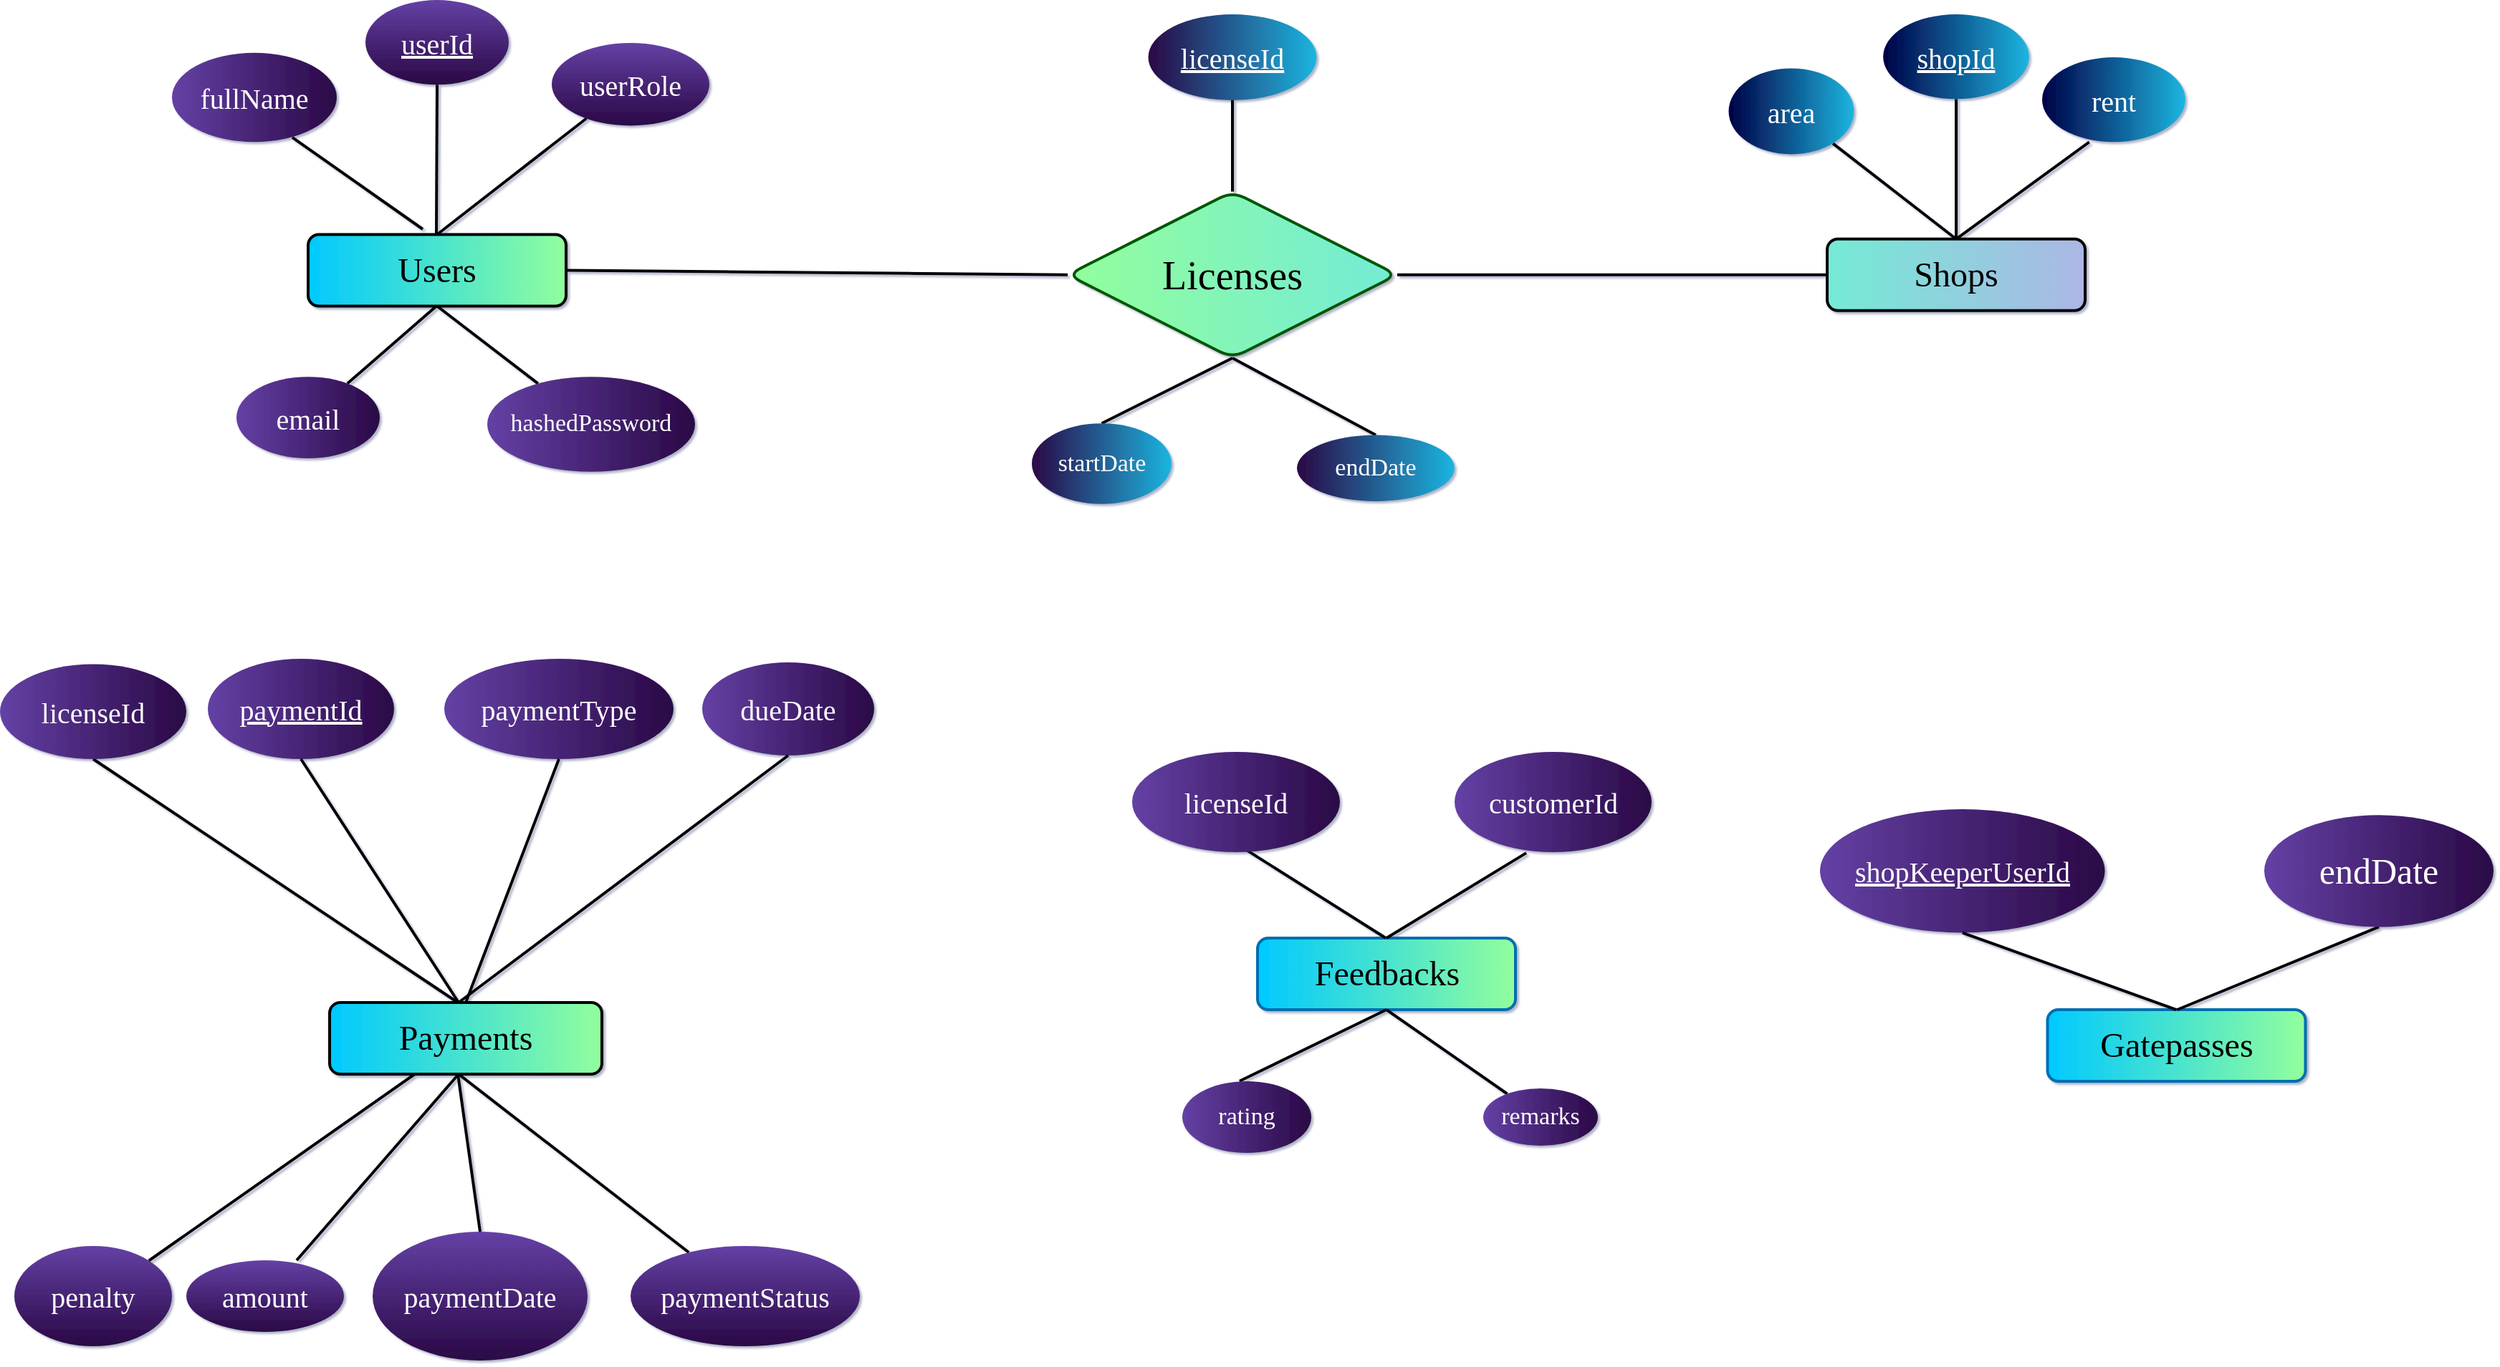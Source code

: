 <mxfile version="15.4.0" type="device"><diagram id="R2lEEEUBdFMjLlhIrx00" name="Page-1"><mxGraphModel dx="2370" dy="3345" grid="1" gridSize="10" guides="1" tooltips="1" connect="1" arrows="1" fold="1" page="0" pageScale="1" pageWidth="850" pageHeight="1100" math="0" shadow="1" extFonts="Permanent Marker^https://fonts.googleapis.com/css?family=Permanent+Marker"><root><mxCell id="0"/><mxCell id="1" parent="0"/><mxCell id="ddtKpzPR-oG_0dO7haKn-1" value="Users" style="rounded=1;glass=0;shadow=0;sketch=0;strokeWidth=2;fillColor=#00C9FF;strokeColor=default;fontFamily=Tex Gyre Pagella Math;fontStyle=0;fontSize=24;whiteSpace=wrap;html=1;labelBackgroundColor=none;labelBorderColor=none;gradientDirection=east;gradientColor=#92FE9D;" parent="1" vertex="1"><mxGeometry x="295" y="-1666.25" width="180" height="50" as="geometry"/></mxCell><mxCell id="ddtKpzPR-oG_0dO7haKn-2" value="" style="endArrow=none;rounded=0;fontFamily=Tex Gyre Pagella Math;fontSize=20;spacing=2;fontStyle=0;html=1;labelBackgroundColor=none;labelBorderColor=none;entryX=0.73;entryY=0.948;entryDx=0;entryDy=0;entryPerimeter=0;strokeWidth=2;" parent="1" target="ddtKpzPR-oG_0dO7haKn-11" edge="1"><mxGeometry width="50" height="50" relative="1" as="geometry"><mxPoint x="375" y="-1670" as="sourcePoint"/><mxPoint x="245" y="-1740" as="targetPoint"/><Array as="points"/></mxGeometry></mxCell><mxCell id="ddtKpzPR-oG_0dO7haKn-5" value="" style="endArrow=none;rounded=0;fontFamily=Tex Gyre Pagella Math;fontSize=20;fontStyle=0;html=1;labelBackgroundColor=none;labelBorderColor=none;strokeWidth=2;" parent="1" target="ddtKpzPR-oG_0dO7haKn-14" edge="1"><mxGeometry width="50" height="50" relative="1" as="geometry"><mxPoint x="385" y="-1666.25" as="sourcePoint"/><mxPoint x="485" y="-1716.25" as="targetPoint"/></mxGeometry></mxCell><mxCell id="ddtKpzPR-oG_0dO7haKn-6" value="" style="endArrow=none;rounded=0;fontFamily=Tex Gyre Pagella Math;fontSize=20;fontStyle=0;html=1;labelBackgroundColor=none;labelBorderColor=none;entryX=0.5;entryY=1;entryDx=0;entryDy=0;strokeWidth=2;" parent="1" target="JRqDKatgPfV9kroOnKWG-1" edge="1"><mxGeometry width="50" height="50" relative="1" as="geometry"><mxPoint x="384.5" y="-1666.25" as="sourcePoint"/><mxPoint x="384.5" y="-1756.25" as="targetPoint"/></mxGeometry></mxCell><mxCell id="ddtKpzPR-oG_0dO7haKn-8" value="" style="endArrow=none;rounded=0;fontFamily=Tex Gyre Pagella Math;fontSize=20;fontStyle=0;html=1;labelBackgroundColor=none;labelBorderColor=none;strokeWidth=2;" parent="1" target="ddtKpzPR-oG_0dO7haKn-16" edge="1"><mxGeometry width="50" height="50" relative="1" as="geometry"><mxPoint x="385" y="-1616.25" as="sourcePoint"/><mxPoint x="485" y="-1576.25" as="targetPoint"/></mxGeometry></mxCell><mxCell id="ddtKpzPR-oG_0dO7haKn-11" value="fullName" style="ellipse;rounded=0;shadow=0;glass=0;sketch=0;fontFamily=Tex Gyre Pagella Math;fontSize=20;strokeWidth=2;fillColor=#6441A5;fontColor=#FFFFFF;strokeColor=none;fontStyle=0;whiteSpace=wrap;html=1;labelBackgroundColor=none;labelBorderColor=none;gradientDirection=east;gradientColor=#2a0845;" parent="1" vertex="1"><mxGeometry x="200" y="-1793.14" width="115" height="62.3" as="geometry"/></mxCell><mxCell id="ddtKpzPR-oG_0dO7haKn-14" value="userRole" style="ellipse;rounded=0;shadow=0;glass=0;sketch=0;fontFamily=Tex Gyre Pagella Math;fontSize=20;strokeWidth=2;fillColor=#6441A5;fontColor=#FFFFFF;strokeColor=none;fontStyle=0;whiteSpace=wrap;html=1;labelBackgroundColor=none;labelBorderColor=none;gradientColor=#2a0845;" parent="1" vertex="1"><mxGeometry x="465" y="-1800" width="110" height="57.71" as="geometry"/></mxCell><mxCell id="ddtKpzPR-oG_0dO7haKn-16" value="hashedPassword" style="ellipse;rounded=0;shadow=0;glass=0;sketch=0;fontFamily=Tex Gyre Pagella Math;fontSize=17;strokeWidth=2;fillColor=#6441A5;fontColor=#FFFFFF;strokeColor=none;fontStyle=0;whiteSpace=wrap;html=1;labelBackgroundColor=none;labelBorderColor=none;gradientDirection=east;gradientColor=#2a0845;" parent="1" vertex="1"><mxGeometry x="420" y="-1566.87" width="145" height="66.25" as="geometry"/></mxCell><mxCell id="ddtKpzPR-oG_0dO7haKn-17" value="Shops" style="rounded=1;whiteSpace=wrap;html=1;glass=0;shadow=0;sketch=0;strokeWidth=2;fillColor=#74ebd5;strokeColor=default;fontColor=#000000;fontFamily=Tex Gyre Pagella Math;fontStyle=0;fontSize=24;gradientDirection=east;gradientColor=#ACB6E5;" parent="1" vertex="1"><mxGeometry x="1355" y="-1663.12" width="180" height="50" as="geometry"/></mxCell><mxCell id="ddtKpzPR-oG_0dO7haKn-33" value="" style="endArrow=none;html=1;rounded=0;fontFamily=Tex Gyre Pagella Math;fontSize=15;strokeWidth=2;entryX=0;entryY=0.5;entryDx=0;entryDy=0;fontStyle=0;exitX=1;exitY=0.5;exitDx=0;exitDy=0;" parent="1" source="ddtKpzPR-oG_0dO7haKn-107" target="ddtKpzPR-oG_0dO7haKn-17" edge="1"><mxGeometry width="50" height="50" relative="1" as="geometry"><mxPoint x="1085" y="-1641.25" as="sourcePoint"/><mxPoint x="1037.5" y="-1641.75" as="targetPoint"/></mxGeometry></mxCell><mxCell id="ddtKpzPR-oG_0dO7haKn-34" value="" style="endArrow=none;html=1;rounded=0;fontFamily=Tex Gyre Pagella Math;fontSize=15;strokeWidth=2;fontStyle=0;entryX=0;entryY=0.5;entryDx=0;entryDy=0;exitX=1;exitY=0.5;exitDx=0;exitDy=0;shadow=0;sketch=0;" parent="1" source="ddtKpzPR-oG_0dO7haKn-1" target="ddtKpzPR-oG_0dO7haKn-107" edge="1"><mxGeometry width="50" height="50" relative="1" as="geometry"><mxPoint x="655" y="-1646.25" as="sourcePoint"/><mxPoint x="785" y="-1646.25" as="targetPoint"/></mxGeometry></mxCell><mxCell id="ddtKpzPR-oG_0dO7haKn-56" value="Gatepasses" style="rounded=1;whiteSpace=wrap;html=1;glass=0;shadow=0;sketch=0;strokeWidth=2;fillColor=#00C9FF;strokeColor=#006EAF;fontColor=#000000;fontFamily=Tex Gyre Pagella Math;fontStyle=0;fontSize=24;gradientDirection=east;gradientColor=#92FE9D;" parent="1" vertex="1"><mxGeometry x="1508.75" y="-1124.99" width="180" height="50" as="geometry"/></mxCell><mxCell id="ddtKpzPR-oG_0dO7haKn-69" value="" style="endArrow=none;html=1;rounded=0;fontFamily=Tex Gyre Pagella Math;fontSize=20;entryX=0.5;entryY=1;entryDx=0;entryDy=0;fontStyle=0;strokeWidth=2;" parent="1" target="JRqDKatgPfV9kroOnKWG-15" edge="1"><mxGeometry width="50" height="50" relative="1" as="geometry"><mxPoint x="1599.25" y="-1124.99" as="sourcePoint"/><mxPoint x="1683.75" y="-1178.74" as="targetPoint"/></mxGeometry></mxCell><mxCell id="ddtKpzPR-oG_0dO7haKn-75" value="Payments" style="rounded=1;whiteSpace=wrap;html=1;glass=0;shadow=0;sketch=0;strokeWidth=2;fillColor=#00C9FF;strokeColor=default;fontColor=#000000;fontFamily=Tex Gyre Pagella Math;fontStyle=0;fontSize=24;gradientDirection=east;gradientColor=#92FE9D;" parent="1" vertex="1"><mxGeometry x="310" y="-1130" width="190" height="50" as="geometry"/></mxCell><mxCell id="ddtKpzPR-oG_0dO7haKn-107" value="&lt;font style=&quot;font-size: 28px&quot;&gt;Licenses&lt;/font&gt;" style="shape=rhombus;perimeter=rhombusPerimeter;whiteSpace=wrap;html=1;align=center;rounded=1;shadow=0;glass=0;sketch=0;fontFamily=Tex Gyre Pagella Math;fontSize=24;strokeWidth=2;fillColor=#92FE9D;fontColor=#000000;strokeColor=#005700;fontStyle=0;gradientDirection=east;gradientColor=#74EBD5;" parent="1" vertex="1"><mxGeometry x="825" y="-1696.25" width="230" height="116.25" as="geometry"/></mxCell><mxCell id="JRqDKatgPfV9kroOnKWG-1" value="userId" style="ellipse;rounded=0;shadow=0;glass=0;sketch=0;fontFamily=Tex Gyre Pagella Math;fontSize=20;strokeWidth=2;fillColor=#6441A5;fontColor=#FFFFFF;strokeColor=none;fontStyle=4;whiteSpace=wrap;html=1;labelBackgroundColor=none;labelBorderColor=none;horizontal=1;verticalAlign=middle;gradientColor=#2a0845;" parent="1" vertex="1"><mxGeometry x="335" y="-1830" width="100" height="59.16" as="geometry"/></mxCell><mxCell id="JRqDKatgPfV9kroOnKWG-11" value="" style="endArrow=none;html=1;rounded=0;fontFamily=Tex Gyre Pagella Math;fontSize=20;fontStyle=0;strokeWidth=2;" parent="1" source="JRqDKatgPfV9kroOnKWG-12" edge="1"><mxGeometry width="50" height="50" relative="1" as="geometry"><mxPoint x="384.5" y="-1526.25" as="sourcePoint"/><mxPoint x="384.5" y="-1616.25" as="targetPoint"/></mxGeometry></mxCell><mxCell id="JRqDKatgPfV9kroOnKWG-12" value="email" style="ellipse;whiteSpace=wrap;html=1;rounded=0;shadow=0;glass=0;sketch=0;fontFamily=Tex Gyre Pagella Math;fontSize=20;strokeWidth=2;fillColor=#6441A5;fontColor=#FFFFFF;strokeColor=none;fontStyle=0;gradientDirection=east;gradientColor=#2a0845;" parent="1" vertex="1"><mxGeometry x="245" y="-1566.87" width="100" height="56.87" as="geometry"/></mxCell><mxCell id="JRqDKatgPfV9kroOnKWG-13" value="shopKeeperUserId" style="ellipse;rounded=0;shadow=0;glass=0;sketch=0;fontFamily=Tex Gyre Pagella Math;fontSize=20;strokeWidth=2;fillColor=#6441A5;fontColor=#FFFFFF;strokeColor=none;fontStyle=4;whiteSpace=wrap;html=1;labelBackgroundColor=none;labelBorderColor=none;horizontal=1;verticalAlign=middle;gradientDirection=east;gradientColor=#2A0845;" parent="1" vertex="1"><mxGeometry x="1350" y="-1264.99" width="198.75" height="86.25" as="geometry"/></mxCell><mxCell id="JRqDKatgPfV9kroOnKWG-14" value="" style="endArrow=none;html=1;rounded=0;fontFamily=Tex Gyre Pagella Math;fontSize=20;spacing=2;entryX=0.5;entryY=1;entryDx=0;entryDy=0;fontStyle=0;strokeWidth=2;" parent="1" target="JRqDKatgPfV9kroOnKWG-13" edge="1"><mxGeometry width="50" height="50" relative="1" as="geometry"><mxPoint x="1598.75" y="-1124.99" as="sourcePoint"/><mxPoint x="1513.75" y="-1178.74" as="targetPoint"/><Array as="points"/></mxGeometry></mxCell><mxCell id="JRqDKatgPfV9kroOnKWG-15" value="endDate" style="ellipse;whiteSpace=wrap;html=1;rounded=0;shadow=0;glass=0;sketch=0;fontFamily=Tex Gyre Pagella Math;fontSize=25;strokeWidth=2;fillColor=#6441A5;fontColor=#FFFFFF;strokeColor=none;fontStyle=0;gradientDirection=east;gradientColor=#2A0845;" parent="1" vertex="1"><mxGeometry x="1660" y="-1260.93" width="160" height="78.14" as="geometry"/></mxCell><mxCell id="X56NGEIsyvfmD1xXf4x2-7" value="dueDate" style="ellipse;whiteSpace=wrap;html=1;rounded=0;shadow=0;glass=0;sketch=0;fontFamily=Tex Gyre Pagella Math;fontSize=20;strokeWidth=2;fillColor=#6441A5;fontColor=#FFFFFF;strokeColor=none;fontStyle=0;gradientDirection=east;gradientColor=#2A0845;" parent="1" vertex="1"><mxGeometry x="570" y="-1367.5" width="120" height="65" as="geometry"/></mxCell><mxCell id="X56NGEIsyvfmD1xXf4x2-8" value="" style="endArrow=none;html=1;rounded=0;fontFamily=Tex Gyre Pagella Math;fontSize=20;fontStyle=0;entryX=0.5;entryY=1;entryDx=0;entryDy=0;strokeWidth=2;" parent="1" target="X56NGEIsyvfmD1xXf4x2-7" edge="1"><mxGeometry width="50" height="50" relative="1" as="geometry"><mxPoint x="400" y="-1130" as="sourcePoint"/><mxPoint x="500" y="-1180" as="targetPoint"/></mxGeometry></mxCell><mxCell id="X56NGEIsyvfmD1xXf4x2-10" value="" style="endArrow=none;html=1;rounded=0;fontFamily=Tex Gyre Pagella Math;fontSize=20;fontStyle=0;entryX=0.5;entryY=1;entryDx=0;entryDy=0;strokeWidth=2;" parent="1" target="X56NGEIsyvfmD1xXf4x2-57" edge="1"><mxGeometry width="50" height="50" relative="1" as="geometry"><mxPoint x="399.5" y="-1130" as="sourcePoint"/><mxPoint x="400" y="-1190" as="targetPoint"/></mxGeometry></mxCell><mxCell id="X56NGEIsyvfmD1xXf4x2-11" value="paymentId" style="ellipse;whiteSpace=wrap;html=1;rounded=0;shadow=0;glass=0;sketch=0;fontFamily=Tex Gyre Pagella Math;fontSize=20;strokeWidth=2;fillColor=#6441A5;fontColor=#FFFFFF;strokeColor=none;fontStyle=4;gradientDirection=east;gradientColor=#2A0845;" parent="1" vertex="1"><mxGeometry x="225" y="-1370" width="130" height="70" as="geometry"/></mxCell><mxCell id="X56NGEIsyvfmD1xXf4x2-13" value="" style="endArrow=none;html=1;rounded=0;fontFamily=Tex Gyre Pagella Math;fontSize=20;spacing=2;fontStyle=0;entryX=0.5;entryY=1;entryDx=0;entryDy=0;strokeWidth=2;" parent="1" target="X56NGEIsyvfmD1xXf4x2-11" edge="1"><mxGeometry width="50" height="50" relative="1" as="geometry"><mxPoint x="400" y="-1130" as="sourcePoint"/><mxPoint x="300" y="-1180" as="targetPoint"/><Array as="points"/></mxGeometry></mxCell><mxCell id="ddtKpzPR-oG_0dO7haKn-79" value="" style="endArrow=none;html=1;rounded=0;fontFamily=Tex Gyre Pagella Math;fontSize=20;spacing=2;fontStyle=0;entryX=0.7;entryY=0;entryDx=0;entryDy=0;entryPerimeter=0;strokeWidth=2;" parent="1" target="ddtKpzPR-oG_0dO7haKn-84" edge="1"><mxGeometry width="50" height="50" relative="1" as="geometry"><mxPoint x="400" y="-1080" as="sourcePoint"/><mxPoint x="300" y="-1040" as="targetPoint"/><Array as="points"/></mxGeometry></mxCell><mxCell id="ddtKpzPR-oG_0dO7haKn-80" value="" style="endArrow=none;html=1;rounded=0;fontFamily=Tex Gyre Pagella Math;fontSize=20;fontStyle=0;strokeWidth=2;" parent="1" target="ddtKpzPR-oG_0dO7haKn-87" edge="1"><mxGeometry width="50" height="50" relative="1" as="geometry"><mxPoint x="400" y="-1080" as="sourcePoint"/><mxPoint x="505" y="-1040" as="targetPoint"/></mxGeometry></mxCell><mxCell id="ddtKpzPR-oG_0dO7haKn-84" value="amount" style="ellipse;whiteSpace=wrap;html=1;rounded=0;shadow=0;glass=0;sketch=0;fontFamily=Tex Gyre Pagella Math;fontSize=20;strokeWidth=2;fillColor=#6441A5;fontColor=#FFFFFF;strokeColor=none;fontStyle=0;gradientColor=#2A0845;" parent="1" vertex="1"><mxGeometry x="210" y="-950" width="110" height="50" as="geometry"/></mxCell><mxCell id="ddtKpzPR-oG_0dO7haKn-86" value="" style="endArrow=none;html=1;rounded=0;fontFamily=Tex Gyre Pagella Math;fontSize=20;fontStyle=0;exitX=0.5;exitY=0;exitDx=0;exitDy=0;strokeWidth=2;" parent="1" source="JRqDKatgPfV9kroOnKWG-16" edge="1"><mxGeometry width="50" height="50" relative="1" as="geometry"><mxPoint x="399.5" y="-990" as="sourcePoint"/><mxPoint x="399.5" y="-1080" as="targetPoint"/></mxGeometry></mxCell><mxCell id="ddtKpzPR-oG_0dO7haKn-87" value="paymentStatus" style="ellipse;whiteSpace=wrap;html=1;rounded=0;shadow=0;glass=0;sketch=0;fontFamily=Tex Gyre Pagella Math;fontSize=20;strokeWidth=2;fillColor=#6441A5;fontColor=#FFFFFF;strokeColor=none;fontStyle=0;gradientColor=#2A0845;" parent="1" vertex="1"><mxGeometry x="520" y="-960" width="160" height="70" as="geometry"/></mxCell><mxCell id="JRqDKatgPfV9kroOnKWG-16" value="paymentDate" style="ellipse;whiteSpace=wrap;html=1;rounded=0;shadow=0;glass=0;sketch=0;fontFamily=Tex Gyre Pagella Math;fontSize=20;strokeWidth=2;fillColor=#6441A5;fontColor=#FFFFFF;strokeColor=none;fontStyle=0;gradientColor=#2A0845;" parent="1" vertex="1"><mxGeometry x="340" y="-970" width="150" height="90" as="geometry"/></mxCell><mxCell id="X56NGEIsyvfmD1xXf4x2-57" value="licenseId" style="ellipse;whiteSpace=wrap;html=1;rounded=0;shadow=0;glass=0;sketch=0;fontFamily=Tex Gyre Pagella Math;fontSize=20;strokeWidth=2;fillColor=#6441A5;fontColor=#FFFFFF;strokeColor=none;fontStyle=0;gradientDirection=east;gradientColor=#2A0845;" parent="1" vertex="1"><mxGeometry x="80" y="-1366.25" width="130" height="66.25" as="geometry"/></mxCell><mxCell id="X56NGEIsyvfmD1xXf4x2-58" value="" style="endArrow=none;html=1;rounded=0;fontFamily=Tex Gyre Pagella Math;fontSize=20;spacing=2;fontStyle=0;exitX=0.5;exitY=0;exitDx=0;exitDy=0;strokeWidth=2;" parent="1" source="ddtKpzPR-oG_0dO7haKn-17" target="pczO5c7S06XB2b-I-b8c-13" edge="1"><mxGeometry width="50" height="50" relative="1" as="geometry"><mxPoint x="1405" y="-1690" as="sourcePoint"/><mxPoint x="1337.88" y="-1730.84" as="targetPoint"/><Array as="points"/></mxGeometry></mxCell><mxCell id="X56NGEIsyvfmD1xXf4x2-59" value="" style="endArrow=none;html=1;rounded=0;fontFamily=Tex Gyre Pagella Math;fontSize=20;fontStyle=0;exitX=0.5;exitY=0;exitDx=0;exitDy=0;strokeWidth=2;" parent="1" source="ddtKpzPR-oG_0dO7haKn-17" edge="1"><mxGeometry width="50" height="50" relative="1" as="geometry"><mxPoint x="1465" y="-1680" as="sourcePoint"/><mxPoint x="1537.88" y="-1730.84" as="targetPoint"/></mxGeometry></mxCell><mxCell id="X56NGEIsyvfmD1xXf4x2-60" value="" style="endArrow=none;html=1;rounded=0;fontFamily=Tex Gyre Pagella Math;fontSize=20;fontStyle=0;exitX=0.5;exitY=0;exitDx=0;exitDy=0;strokeWidth=2;" parent="1" source="ddtKpzPR-oG_0dO7haKn-17" target="X56NGEIsyvfmD1xXf4x2-67" edge="1"><mxGeometry width="50" height="50" relative="1" as="geometry"><mxPoint x="1445" y="-1690" as="sourcePoint"/><mxPoint x="1435" y="-1760.84" as="targetPoint"/></mxGeometry></mxCell><mxCell id="X56NGEIsyvfmD1xXf4x2-67" value="shopId" style="ellipse;whiteSpace=wrap;html=1;rounded=0;shadow=0;glass=0;sketch=0;fontFamily=Tex Gyre Pagella Math;fontSize=20;strokeWidth=2;fillColor=#000046;fontColor=#FFFFFF;strokeColor=none;fontStyle=4;gradientColor=#1CB5E0;gradientDirection=east;" parent="1" vertex="1"><mxGeometry x="1394.06" y="-1820" width="101.88" height="59.16" as="geometry"/></mxCell><mxCell id="pczO5c7S06XB2b-I-b8c-13" value="area" style="ellipse;whiteSpace=wrap;html=1;rounded=0;shadow=0;glass=0;sketch=0;fontFamily=Tex Gyre Pagella Math;fontSize=20;strokeWidth=2;fillColor=#000046;fontColor=#FFFFFF;strokeColor=none;fontStyle=0;gradientColor=#1CB5E0;gradientDirection=east;" parent="1" vertex="1"><mxGeometry x="1286.25" y="-1782.29" width="87.5" height="60" as="geometry"/></mxCell><mxCell id="pczO5c7S06XB2b-I-b8c-14" value="rent" style="ellipse;whiteSpace=wrap;html=1;rounded=0;shadow=0;glass=0;sketch=0;fontFamily=Tex Gyre Pagella Math;fontSize=20;strokeWidth=2;fillColor=#000046;fontColor=#FFFFFF;strokeColor=none;fontStyle=0;gradientColor=#1CB5E0;gradientDirection=east;" parent="1" vertex="1"><mxGeometry x="1505" y="-1790" width="100" height="59.16" as="geometry"/></mxCell><mxCell id="pczO5c7S06XB2b-I-b8c-18" value="paymentType" style="ellipse;whiteSpace=wrap;html=1;rounded=0;shadow=0;glass=0;sketch=0;fontFamily=Tex Gyre Pagella Math;fontSize=20;strokeWidth=2;fillColor=#6441A5;fontColor=#FFFFFF;strokeColor=none;fontStyle=0;gradientDirection=east;gradientColor=#2A0845;" parent="1" vertex="1"><mxGeometry x="390" y="-1370" width="160" height="70" as="geometry"/></mxCell><mxCell id="pczO5c7S06XB2b-I-b8c-21" value="" style="endArrow=none;html=1;rounded=0;entryX=0.5;entryY=1;entryDx=0;entryDy=0;exitX=0.5;exitY=0;exitDx=0;exitDy=0;fontFamily=Tex Gyre Pagella Math;fontStyle=0;strokeWidth=2;" parent="1" source="ddtKpzPR-oG_0dO7haKn-75" target="pczO5c7S06XB2b-I-b8c-18" edge="1"><mxGeometry width="50" height="50" relative="1" as="geometry"><mxPoint x="410" y="-1140" as="sourcePoint"/><mxPoint x="460" y="-1190" as="targetPoint"/></mxGeometry></mxCell><mxCell id="pczO5c7S06XB2b-I-b8c-35" value="Feedbacks" style="rounded=1;glass=0;shadow=0;sketch=0;strokeWidth=2;fillColor=#00C9FF;strokeColor=#006EAF;fontColor=#000000;fontFamily=Tex Gyre Pagella Math;fontStyle=0;fontSize=24;whiteSpace=wrap;html=1;labelBackgroundColor=none;labelBorderColor=none;gradientDirection=east;gradientColor=#92FE9D;" parent="1" vertex="1"><mxGeometry x="957.5" y="-1174.99" width="180" height="50" as="geometry"/></mxCell><mxCell id="pczO5c7S06XB2b-I-b8c-37" value="" style="endArrow=none;rounded=0;fontFamily=Tex Gyre Pagella Math;fontSize=20;fontStyle=0;html=1;labelBackgroundColor=none;labelBorderColor=none;strokeWidth=2;entryX=0.364;entryY=1.008;entryDx=0;entryDy=0;entryPerimeter=0;" parent="1" target="pczO5c7S06XB2b-I-b8c-42" edge="1"><mxGeometry width="50" height="50" relative="1" as="geometry"><mxPoint x="1047.5" y="-1174.99" as="sourcePoint"/><mxPoint x="1147.5" y="-1224.99" as="targetPoint"/></mxGeometry></mxCell><mxCell id="pczO5c7S06XB2b-I-b8c-38" value="" style="endArrow=none;rounded=0;fontFamily=Tex Gyre Pagella Math;fontSize=20;fontStyle=0;html=1;labelBackgroundColor=none;labelBorderColor=none;strokeWidth=2;entryX=0.552;entryY=0.981;entryDx=0;entryDy=0;entryPerimeter=0;" parent="1" target="pczO5c7S06XB2b-I-b8c-41" edge="1"><mxGeometry width="50" height="50" relative="1" as="geometry"><mxPoint x="1047.0" y="-1174.99" as="sourcePoint"/><mxPoint x="1047.0" y="-1264.99" as="targetPoint"/></mxGeometry></mxCell><mxCell id="pczO5c7S06XB2b-I-b8c-39" value="" style="endArrow=none;rounded=0;fontFamily=Tex Gyre Pagella Math;fontSize=20;spacing=2;fontStyle=0;html=1;labelBackgroundColor=none;labelBorderColor=none;strokeWidth=2;entryX=0.444;entryY=-0.003;entryDx=0;entryDy=0;entryPerimeter=0;" parent="1" target="pczO5c7S06XB2b-I-b8c-48" edge="1"><mxGeometry width="50" height="50" relative="1" as="geometry"><mxPoint x="1047.5" y="-1124.99" as="sourcePoint"/><mxPoint x="947.5" y="-1084.99" as="targetPoint"/><Array as="points"/></mxGeometry></mxCell><mxCell id="pczO5c7S06XB2b-I-b8c-40" value="" style="endArrow=none;rounded=0;fontFamily=Tex Gyre Pagella Math;fontSize=20;fontStyle=0;html=1;labelBackgroundColor=none;labelBorderColor=none;strokeWidth=2;" parent="1" target="pczO5c7S06XB2b-I-b8c-49" edge="1"><mxGeometry width="50" height="50" relative="1" as="geometry"><mxPoint x="1047.5" y="-1124.99" as="sourcePoint"/><mxPoint x="1147.5" y="-1084.99" as="targetPoint"/></mxGeometry></mxCell><mxCell id="pczO5c7S06XB2b-I-b8c-41" value="licenseId" style="ellipse;rounded=0;shadow=0;glass=0;sketch=0;fontFamily=Tex Gyre Pagella Math;fontSize=20;strokeWidth=2;fillColor=#6441A5;fontColor=#FFFFFF;strokeColor=none;fontStyle=0;whiteSpace=wrap;html=1;labelBackgroundColor=none;labelBorderColor=none;gradientDirection=east;gradientColor=#2A0845;" parent="1" vertex="1"><mxGeometry x="870" y="-1304.99" width="145" height="70" as="geometry"/></mxCell><mxCell id="pczO5c7S06XB2b-I-b8c-42" value="customerId" style="ellipse;rounded=0;shadow=0;glass=0;sketch=0;fontFamily=Tex Gyre Pagella Math;fontSize=20;strokeWidth=2;fillColor=#6441A5;fontColor=#FFFFFF;strokeColor=none;fontStyle=0;whiteSpace=wrap;html=1;labelBackgroundColor=none;labelBorderColor=none;gradientDirection=east;gradientColor=#2A0845;" parent="1" vertex="1"><mxGeometry x="1095" y="-1304.99" width="137.5" height="70" as="geometry"/></mxCell><mxCell id="pczO5c7S06XB2b-I-b8c-48" value="rating" style="ellipse;whiteSpace=wrap;html=1;rounded=0;shadow=0;glass=0;sketch=0;fontFamily=Tex Gyre Pagella Math;fontSize=17;strokeWidth=2;fillColor=#6441A5;fontColor=#FFFFFF;strokeColor=none;fontStyle=0;gradientDirection=east;gradientColor=#2A0845;" parent="1" vertex="1"><mxGeometry x="905" y="-1074.99" width="90" height="50" as="geometry"/></mxCell><mxCell id="pczO5c7S06XB2b-I-b8c-49" value="remarks" style="ellipse;whiteSpace=wrap;html=1;rounded=0;shadow=0;glass=0;sketch=0;fontFamily=Tex Gyre Pagella Math;fontSize=17;strokeWidth=2;fillColor=#6441A5;fontColor=#FFFFFF;strokeColor=none;fontStyle=0;gradientDirection=east;gradientColor=#2A0845;" parent="1" vertex="1"><mxGeometry x="1115" y="-1069.99" width="80" height="40" as="geometry"/></mxCell><mxCell id="dgzUBIYCF68C8q-CoiHw-1" value="" style="endArrow=none;html=1;rounded=0;fontFamily=Tex Gyre Pagella Math;fontSize=17;spacing=2;fontStyle=0;entryX=0.5;entryY=0;entryDx=0;entryDy=0;strokeWidth=2;" parent="1" target="dgzUBIYCF68C8q-CoiHw-19" edge="1"><mxGeometry width="50" height="50" relative="1" as="geometry"><mxPoint x="940" y="-1580" as="sourcePoint"/><mxPoint x="895" y="-1520" as="targetPoint"/><Array as="points"/></mxGeometry></mxCell><mxCell id="dgzUBIYCF68C8q-CoiHw-2" value="" style="endArrow=none;html=1;rounded=0;fontFamily=Tex Gyre Pagella Math;fontSize=17;fontStyle=0;entryX=0.5;entryY=0;entryDx=0;entryDy=0;strokeWidth=2;" parent="1" target="dgzUBIYCF68C8q-CoiHw-20" edge="1"><mxGeometry width="50" height="50" relative="1" as="geometry"><mxPoint x="940" y="-1580" as="sourcePoint"/><mxPoint x="1020" y="-1550" as="targetPoint"/></mxGeometry></mxCell><mxCell id="dgzUBIYCF68C8q-CoiHw-15" value="licenseId" style="ellipse;whiteSpace=wrap;html=1;rounded=0;shadow=0;glass=0;sketch=0;fontFamily=Tex Gyre Pagella Math;fontSize=20;strokeWidth=2;fillColor=#2A0845;fontColor=#FFFFFF;strokeColor=none;fontStyle=4;gradientDirection=east;gradientColor=#1CB5E0;" parent="1" vertex="1"><mxGeometry x="881.25" y="-1820" width="117.5" height="60" as="geometry"/></mxCell><mxCell id="dgzUBIYCF68C8q-CoiHw-16" value="" style="endArrow=none;html=1;rounded=0;fontFamily=Tex Gyre Pagella Math;fontSize=20;spacing=2;entryX=0.5;entryY=1;entryDx=0;entryDy=0;fontStyle=0;exitX=0.5;exitY=0;exitDx=0;exitDy=0;strokeWidth=2;" parent="1" source="ddtKpzPR-oG_0dO7haKn-107" target="dgzUBIYCF68C8q-CoiHw-15" edge="1"><mxGeometry width="50" height="50" relative="1" as="geometry"><mxPoint x="905" y="-1710" as="sourcePoint"/><mxPoint x="852.5" y="-1750.0" as="targetPoint"/><Array as="points"/></mxGeometry></mxCell><mxCell id="dgzUBIYCF68C8q-CoiHw-19" value="startDate" style="ellipse;whiteSpace=wrap;html=1;rounded=0;shadow=0;glass=0;sketch=0;fontFamily=Tex Gyre Pagella Math;fontSize=17;strokeWidth=2;fillColor=#2A0845;fontColor=#FFFFFF;strokeColor=none;fontStyle=0;gradientDirection=east;gradientColor=#1CB5E0;" parent="1" vertex="1"><mxGeometry x="800" y="-1534.37" width="97.5" height="56.25" as="geometry"/></mxCell><mxCell id="dgzUBIYCF68C8q-CoiHw-20" value="endDate" style="ellipse;whiteSpace=wrap;html=1;rounded=0;shadow=0;glass=0;sketch=0;fontFamily=Tex Gyre Pagella Math;fontSize=17;strokeWidth=2;fillColor=#2A0845;fontColor=#FFFFFF;strokeColor=none;fontStyle=0;gradientDirection=east;gradientColor=#1CB5E0;" parent="1" vertex="1"><mxGeometry x="985" y="-1526.25" width="110" height="46.25" as="geometry"/></mxCell><mxCell id="41UEUqZswnXkSLSG45ww-7" value="" style="endArrow=none;html=1;rounded=0;fontFamily=Tex Gyre Pagella Math;fontSize=20;fontStyle=0;strokeWidth=2;exitX=1;exitY=0;exitDx=0;exitDy=0;" parent="1" source="41UEUqZswnXkSLSG45ww-9" target="ddtKpzPR-oG_0dO7haKn-75" edge="1"><mxGeometry width="50" height="50" relative="1" as="geometry"><mxPoint x="174.772" y="-1052.247" as="sourcePoint"/><mxPoint x="409.5" y="-1070" as="targetPoint"/></mxGeometry></mxCell><mxCell id="41UEUqZswnXkSLSG45ww-9" value="penalty" style="ellipse;whiteSpace=wrap;html=1;rounded=0;shadow=0;glass=0;sketch=0;fontFamily=Tex Gyre Pagella Math;fontSize=20;strokeWidth=2;fillColor=#6441A5;fontColor=#FFFFFF;strokeColor=none;fontStyle=0;gradientColor=#2A0845;" parent="1" vertex="1"><mxGeometry x="90" y="-960" width="110" height="70" as="geometry"/></mxCell></root></mxGraphModel></diagram></mxfile>